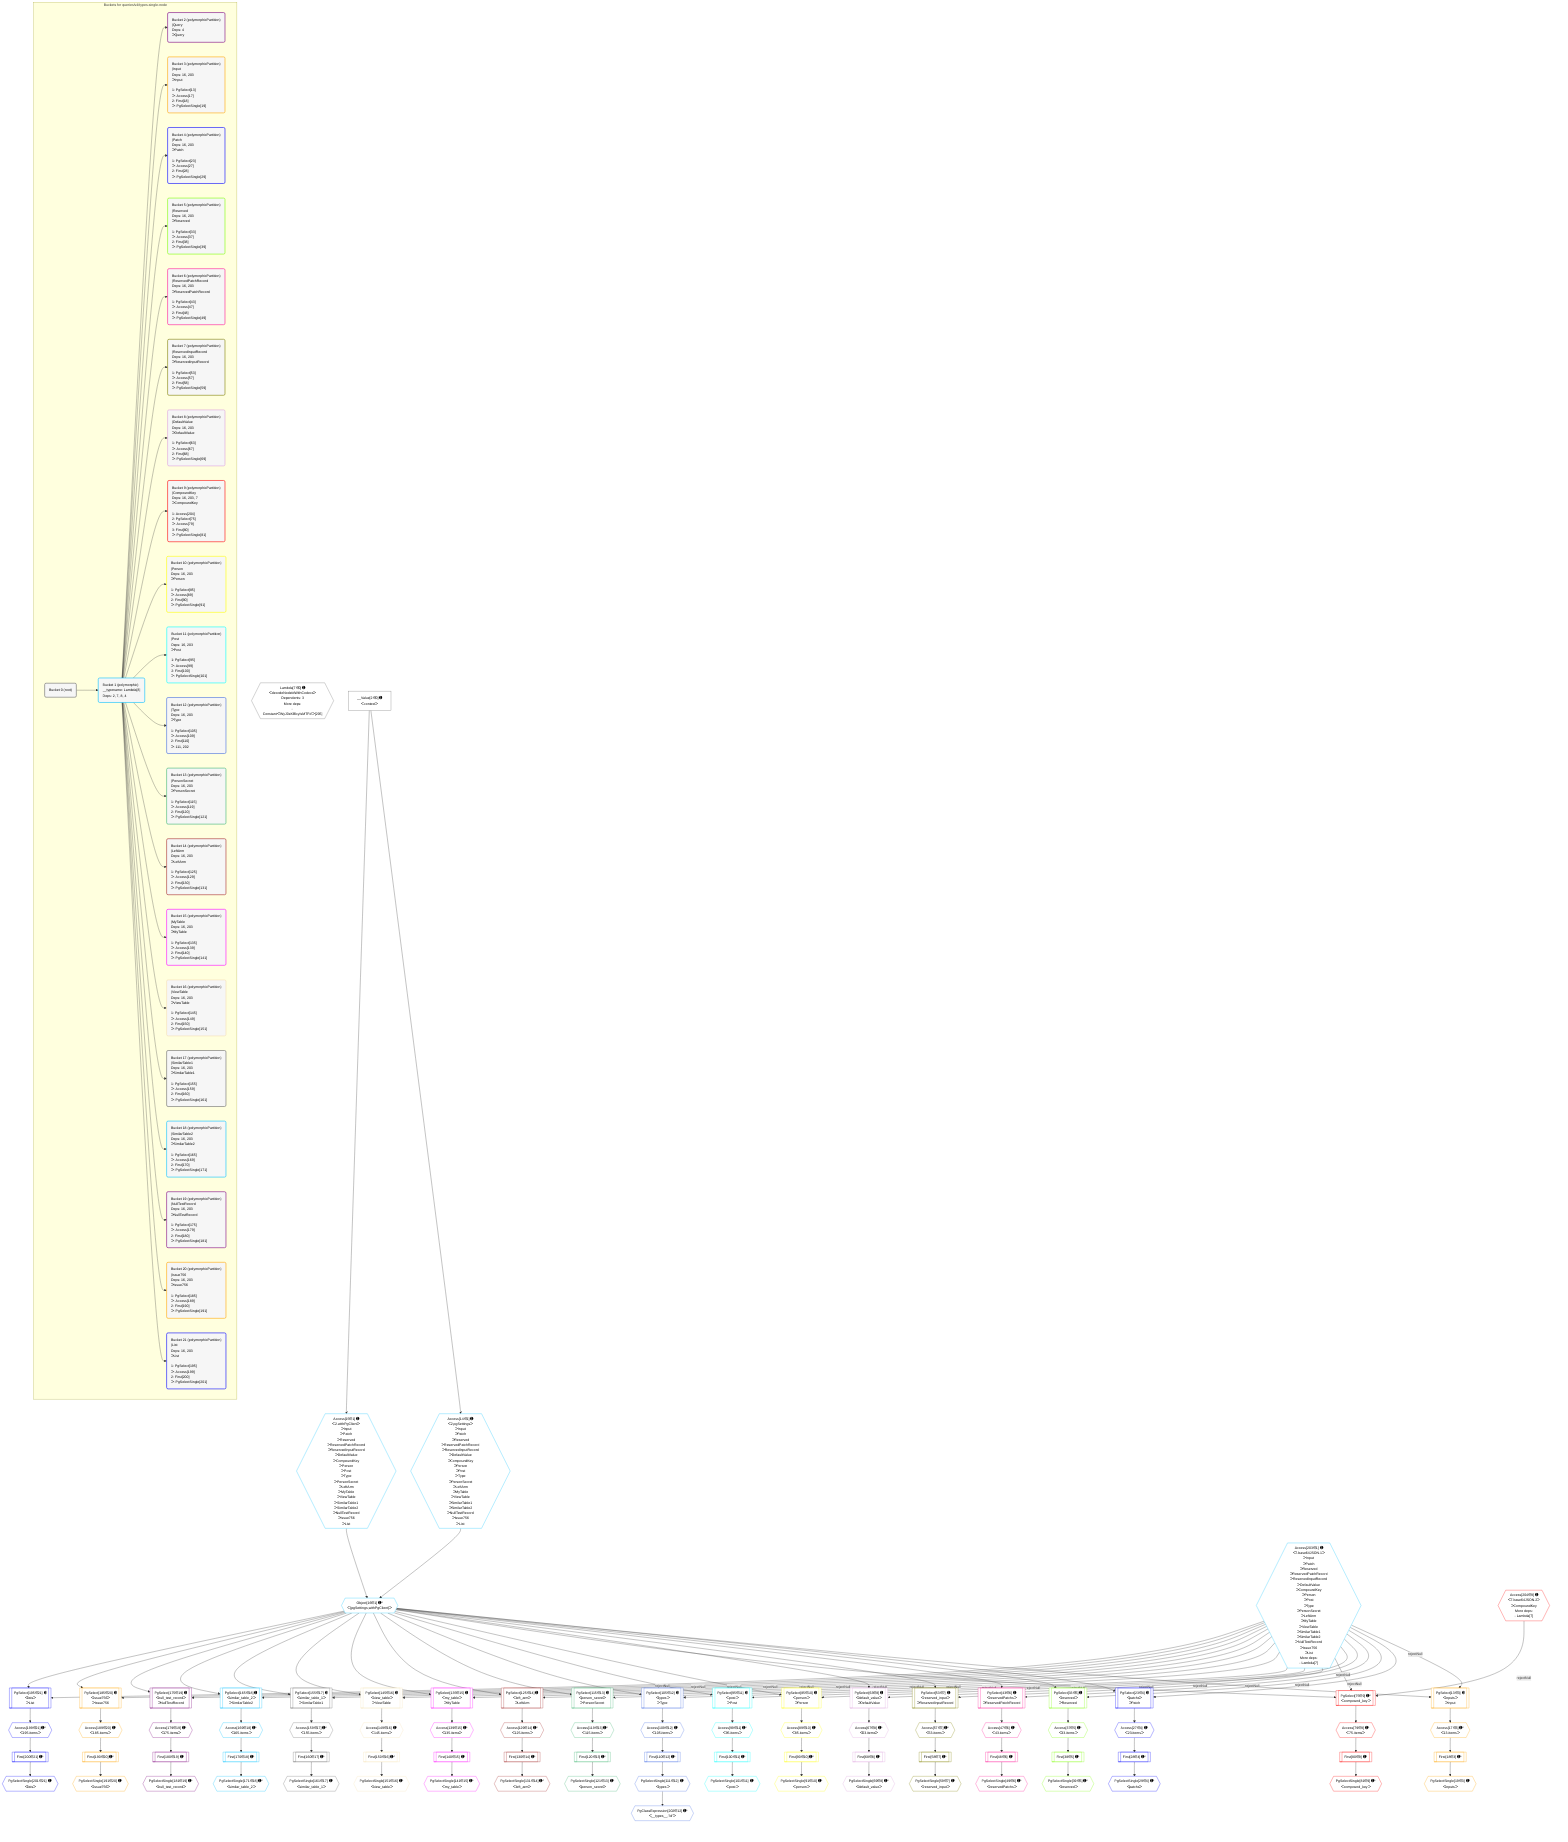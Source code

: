 %%{init: {'themeVariables': { 'fontSize': '12px'}}}%%
graph TD
    classDef path fill:#eee,stroke:#000,color:#000
    classDef plan fill:#fff,stroke-width:1px,color:#000
    classDef itemplan fill:#fff,stroke-width:2px,color:#000
    classDef unbatchedplan fill:#dff,stroke-width:1px,color:#000
    classDef sideeffectplan fill:#fcc,stroke-width:2px,color:#000
    classDef bucket fill:#f6f6f6,color:#000,stroke-width:2px,text-align:left

    subgraph "Buckets for queries/v4/types-single-node"
    Bucket0("Bucket 0 (root)"):::bucket
    Bucket1("Bucket 1 (polymorphic)<br />__typename: Lambda[8]<br />Deps: 2, 7, 8, 4"):::bucket
    Bucket2("Bucket 2 (polymorphicPartition)<br />|Query<br />Deps: 4<br />ᐳQuery"):::bucket
    Bucket3("Bucket 3 (polymorphicPartition)<br />|Input<br />Deps: 16, 203<br />ᐳInput<br /><br />1: PgSelect[13]<br />ᐳ: Access[17]<br />2: First[18]<br />ᐳ: PgSelectSingle[19]"):::bucket
    Bucket4("Bucket 4 (polymorphicPartition)<br />|Patch<br />Deps: 16, 203<br />ᐳPatch<br /><br />1: PgSelect[23]<br />ᐳ: Access[27]<br />2: First[28]<br />ᐳ: PgSelectSingle[29]"):::bucket
    Bucket5("Bucket 5 (polymorphicPartition)<br />|Reserved<br />Deps: 16, 203<br />ᐳReserved<br /><br />1: PgSelect[33]<br />ᐳ: Access[37]<br />2: First[38]<br />ᐳ: PgSelectSingle[39]"):::bucket
    Bucket6("Bucket 6 (polymorphicPartition)<br />|ReservedPatchRecord<br />Deps: 16, 203<br />ᐳReservedPatchRecord<br /><br />1: PgSelect[43]<br />ᐳ: Access[47]<br />2: First[48]<br />ᐳ: PgSelectSingle[49]"):::bucket
    Bucket7("Bucket 7 (polymorphicPartition)<br />|ReservedInputRecord<br />Deps: 16, 203<br />ᐳReservedInputRecord<br /><br />1: PgSelect[53]<br />ᐳ: Access[57]<br />2: First[58]<br />ᐳ: PgSelectSingle[59]"):::bucket
    Bucket8("Bucket 8 (polymorphicPartition)<br />|DefaultValue<br />Deps: 16, 203<br />ᐳDefaultValue<br /><br />1: PgSelect[63]<br />ᐳ: Access[67]<br />2: First[68]<br />ᐳ: PgSelectSingle[69]"):::bucket
    Bucket9("Bucket 9 (polymorphicPartition)<br />|CompoundKey<br />Deps: 16, 203, 7<br />ᐳCompoundKey<br /><br />1: Access[204]<br />2: PgSelect[75]<br />ᐳ: Access[79]<br />3: First[80]<br />ᐳ: PgSelectSingle[81]"):::bucket
    Bucket10("Bucket 10 (polymorphicPartition)<br />|Person<br />Deps: 16, 203<br />ᐳPerson<br /><br />1: PgSelect[85]<br />ᐳ: Access[89]<br />2: First[90]<br />ᐳ: PgSelectSingle[91]"):::bucket
    Bucket11("Bucket 11 (polymorphicPartition)<br />|Post<br />Deps: 16, 203<br />ᐳPost<br /><br />1: PgSelect[95]<br />ᐳ: Access[99]<br />2: First[100]<br />ᐳ: PgSelectSingle[101]"):::bucket
    Bucket12("Bucket 12 (polymorphicPartition)<br />|Type<br />Deps: 16, 203<br />ᐳType<br /><br />1: PgSelect[105]<br />ᐳ: Access[109]<br />2: First[110]<br />ᐳ: 111, 202"):::bucket
    Bucket13("Bucket 13 (polymorphicPartition)<br />|PersonSecret<br />Deps: 16, 203<br />ᐳPersonSecret<br /><br />1: PgSelect[115]<br />ᐳ: Access[119]<br />2: First[120]<br />ᐳ: PgSelectSingle[121]"):::bucket
    Bucket14("Bucket 14 (polymorphicPartition)<br />|LeftArm<br />Deps: 16, 203<br />ᐳLeftArm<br /><br />1: PgSelect[125]<br />ᐳ: Access[129]<br />2: First[130]<br />ᐳ: PgSelectSingle[131]"):::bucket
    Bucket15("Bucket 15 (polymorphicPartition)<br />|MyTable<br />Deps: 16, 203<br />ᐳMyTable<br /><br />1: PgSelect[135]<br />ᐳ: Access[139]<br />2: First[140]<br />ᐳ: PgSelectSingle[141]"):::bucket
    Bucket16("Bucket 16 (polymorphicPartition)<br />|ViewTable<br />Deps: 16, 203<br />ᐳViewTable<br /><br />1: PgSelect[145]<br />ᐳ: Access[149]<br />2: First[150]<br />ᐳ: PgSelectSingle[151]"):::bucket
    Bucket17("Bucket 17 (polymorphicPartition)<br />|SimilarTable1<br />Deps: 16, 203<br />ᐳSimilarTable1<br /><br />1: PgSelect[155]<br />ᐳ: Access[159]<br />2: First[160]<br />ᐳ: PgSelectSingle[161]"):::bucket
    Bucket18("Bucket 18 (polymorphicPartition)<br />|SimilarTable2<br />Deps: 16, 203<br />ᐳSimilarTable2<br /><br />1: PgSelect[165]<br />ᐳ: Access[169]<br />2: First[170]<br />ᐳ: PgSelectSingle[171]"):::bucket
    Bucket19("Bucket 19 (polymorphicPartition)<br />|NullTestRecord<br />Deps: 16, 203<br />ᐳNullTestRecord<br /><br />1: PgSelect[175]<br />ᐳ: Access[179]<br />2: First[180]<br />ᐳ: PgSelectSingle[181]"):::bucket
    Bucket20("Bucket 20 (polymorphicPartition)<br />|Issue756<br />Deps: 16, 203<br />ᐳIssue756<br /><br />1: PgSelect[185]<br />ᐳ: Access[189]<br />2: First[190]<br />ᐳ: PgSelectSingle[191]"):::bucket
    Bucket21("Bucket 21 (polymorphicPartition)<br />|List<br />Deps: 16, 203<br />ᐳList<br /><br />1: PgSelect[195]<br />ᐳ: Access[199]<br />2: First[200]<br />ᐳ: PgSelectSingle[201]"):::bucket
    end
    Bucket0 --> Bucket1
    Bucket1 --> Bucket2 & Bucket3 & Bucket4 & Bucket5 & Bucket6 & Bucket7 & Bucket8 & Bucket9 & Bucket10 & Bucket11 & Bucket12 & Bucket13 & Bucket14 & Bucket15 & Bucket16 & Bucket17 & Bucket18 & Bucket19 & Bucket20 & Bucket21

    %% plan dependencies
    Lambda7{{"Lambda[7∈0] ➊<br />ᐸdecodeNodeIdWithCodecsᐳ<br />Dependents: 3<br />More deps:<br />- Constantᐸ'WyJ0eXBlcyIsMTFd'ᐳ[205]"}}:::plan
    __Value2["__Value[2∈0] ➊<br />ᐸcontextᐳ"]:::plan
    Object16{{"Object[16∈1] ➊^<br />ᐸ{pgSettings,withPgClient}ᐳ"}}:::plan
    Access14{{"Access[14∈1] ➊<br />ᐸ2.pgSettingsᐳ<br />ᐳInput<br />ᐳPatch<br />ᐳReserved<br />ᐳReservedPatchRecord<br />ᐳReservedInputRecord<br />ᐳDefaultValue<br />ᐳCompoundKey<br />ᐳPerson<br />ᐳPost<br />ᐳType<br />ᐳPersonSecret<br />ᐳLeftArm<br />ᐳMyTable<br />ᐳViewTable<br />ᐳSimilarTable1<br />ᐳSimilarTable2<br />ᐳNullTestRecord<br />ᐳIssue756<br />ᐳList"}}:::plan
    Access15{{"Access[15∈1] ➊<br />ᐸ2.withPgClientᐳ<br />ᐳInput<br />ᐳPatch<br />ᐳReserved<br />ᐳReservedPatchRecord<br />ᐳReservedInputRecord<br />ᐳDefaultValue<br />ᐳCompoundKey<br />ᐳPerson<br />ᐳPost<br />ᐳType<br />ᐳPersonSecret<br />ᐳLeftArm<br />ᐳMyTable<br />ᐳViewTable<br />ᐳSimilarTable1<br />ᐳSimilarTable2<br />ᐳNullTestRecord<br />ᐳIssue756<br />ᐳList"}}:::plan
    Access14 & Access15 --> Object16
    __Value2 --> Access14
    __Value2 --> Access15
    Access203{{"Access[203∈1] ➊<br />ᐸ7.base64JSON.1ᐳ<br />ᐳInput<br />ᐳPatch<br />ᐳReserved<br />ᐳReservedPatchRecord<br />ᐳReservedInputRecord<br />ᐳDefaultValue<br />ᐳCompoundKey<br />ᐳPerson<br />ᐳPost<br />ᐳType<br />ᐳPersonSecret<br />ᐳLeftArm<br />ᐳMyTable<br />ᐳViewTable<br />ᐳSimilarTable1<br />ᐳSimilarTable2<br />ᐳNullTestRecord<br />ᐳIssue756<br />ᐳList<br />More deps:<br />- Lambda[7]"}}:::plan
    PgSelect13[["PgSelect[13∈3] ➊<br />ᐸinputsᐳ<br />ᐳInput"]]:::plan
    Access203 -->|rejectNull| PgSelect13
    Object16 --> PgSelect13
    Access17{{"Access[17∈3] ➊^<br />ᐸ13.itemsᐳ"}}:::plan
    PgSelect13 --> Access17
    First18[["First[18∈3] ➊^"]]:::plan
    Access17 --> First18
    PgSelectSingle19{{"PgSelectSingle[19∈3] ➊^<br />ᐸinputsᐳ"}}:::plan
    First18 --> PgSelectSingle19
    PgSelect23[["PgSelect[23∈4] ➊<br />ᐸpatchsᐳ<br />ᐳPatch"]]:::plan
    Access203 -->|rejectNull| PgSelect23
    Object16 --> PgSelect23
    Access27{{"Access[27∈4] ➊^<br />ᐸ23.itemsᐳ"}}:::plan
    PgSelect23 --> Access27
    First28[["First[28∈4] ➊^"]]:::plan
    Access27 --> First28
    PgSelectSingle29{{"PgSelectSingle[29∈4] ➊^<br />ᐸpatchsᐳ"}}:::plan
    First28 --> PgSelectSingle29
    PgSelect33[["PgSelect[33∈5] ➊<br />ᐸreservedᐳ<br />ᐳReserved"]]:::plan
    Access203 -->|rejectNull| PgSelect33
    Object16 --> PgSelect33
    Access37{{"Access[37∈5] ➊^<br />ᐸ33.itemsᐳ"}}:::plan
    PgSelect33 --> Access37
    First38[["First[38∈5] ➊^"]]:::plan
    Access37 --> First38
    PgSelectSingle39{{"PgSelectSingle[39∈5] ➊^<br />ᐸreservedᐳ"}}:::plan
    First38 --> PgSelectSingle39
    PgSelect43[["PgSelect[43∈6] ➊<br />ᐸreservedPatchsᐳ<br />ᐳReservedPatchRecord"]]:::plan
    Access203 -->|rejectNull| PgSelect43
    Object16 --> PgSelect43
    Access47{{"Access[47∈6] ➊^<br />ᐸ43.itemsᐳ"}}:::plan
    PgSelect43 --> Access47
    First48[["First[48∈6] ➊^"]]:::plan
    Access47 --> First48
    PgSelectSingle49{{"PgSelectSingle[49∈6] ➊^<br />ᐸreservedPatchsᐳ"}}:::plan
    First48 --> PgSelectSingle49
    PgSelect53[["PgSelect[53∈7] ➊<br />ᐸreserved_inputᐳ<br />ᐳReservedInputRecord"]]:::plan
    Access203 -->|rejectNull| PgSelect53
    Object16 --> PgSelect53
    Access57{{"Access[57∈7] ➊^<br />ᐸ53.itemsᐳ"}}:::plan
    PgSelect53 --> Access57
    First58[["First[58∈7] ➊^"]]:::plan
    Access57 --> First58
    PgSelectSingle59{{"PgSelectSingle[59∈7] ➊^<br />ᐸreserved_inputᐳ"}}:::plan
    First58 --> PgSelectSingle59
    PgSelect63[["PgSelect[63∈8] ➊<br />ᐸdefault_valueᐳ<br />ᐳDefaultValue"]]:::plan
    Access203 -->|rejectNull| PgSelect63
    Object16 --> PgSelect63
    Access67{{"Access[67∈8] ➊^<br />ᐸ63.itemsᐳ"}}:::plan
    PgSelect63 --> Access67
    First68[["First[68∈8] ➊^"]]:::plan
    Access67 --> First68
    PgSelectSingle69{{"PgSelectSingle[69∈8] ➊^<br />ᐸdefault_valueᐳ"}}:::plan
    First68 --> PgSelectSingle69
    PgSelect75[["PgSelect[75∈9] ➊^<br />ᐸcompound_keyᐳ"]]:::plan
    Access204{{"Access[204∈9] ➊<br />ᐸ7.base64JSON.2ᐳ<br />ᐳCompoundKey<br />More deps:<br />- Lambda[7]"}}:::plan
    Access203 -->|rejectNull| PgSelect75
    Access204 -->|rejectNull| PgSelect75
    Object16 --> PgSelect75
    Access79{{"Access[79∈9] ➊^<br />ᐸ75.itemsᐳ"}}:::plan
    PgSelect75 --> Access79
    First80[["First[80∈9] ➊^"]]:::plan
    Access79 --> First80
    PgSelectSingle81{{"PgSelectSingle[81∈9] ➊^<br />ᐸcompound_keyᐳ"}}:::plan
    First80 --> PgSelectSingle81
    PgSelect85[["PgSelect[85∈10] ➊<br />ᐸpersonᐳ<br />ᐳPerson"]]:::plan
    Access203 -->|rejectNull| PgSelect85
    Object16 --> PgSelect85
    Access89{{"Access[89∈10] ➊^<br />ᐸ85.itemsᐳ"}}:::plan
    PgSelect85 --> Access89
    First90[["First[90∈10] ➊^"]]:::plan
    Access89 --> First90
    PgSelectSingle91{{"PgSelectSingle[91∈10] ➊^<br />ᐸpersonᐳ"}}:::plan
    First90 --> PgSelectSingle91
    PgSelect95[["PgSelect[95∈11] ➊<br />ᐸpostᐳ<br />ᐳPost"]]:::plan
    Access203 -->|rejectNull| PgSelect95
    Object16 --> PgSelect95
    Access99{{"Access[99∈11] ➊^<br />ᐸ95.itemsᐳ"}}:::plan
    PgSelect95 --> Access99
    First100[["First[100∈11] ➊^"]]:::plan
    Access99 --> First100
    PgSelectSingle101{{"PgSelectSingle[101∈11] ➊^<br />ᐸpostᐳ"}}:::plan
    First100 --> PgSelectSingle101
    PgSelect105[["PgSelect[105∈12] ➊<br />ᐸtypesᐳ<br />ᐳType"]]:::plan
    Access203 -->|rejectNull| PgSelect105
    Object16 --> PgSelect105
    Access109{{"Access[109∈12] ➊^<br />ᐸ105.itemsᐳ"}}:::plan
    PgSelect105 --> Access109
    First110[["First[110∈12] ➊^"]]:::plan
    Access109 --> First110
    PgSelectSingle111{{"PgSelectSingle[111∈12] ➊^<br />ᐸtypesᐳ"}}:::plan
    First110 --> PgSelectSingle111
    PgClassExpression202{{"PgClassExpression[202∈12] ➊^<br />ᐸ__types__.”id”ᐳ"}}:::plan
    PgSelectSingle111 --> PgClassExpression202
    PgSelect115[["PgSelect[115∈13] ➊<br />ᐸperson_secretᐳ<br />ᐳPersonSecret"]]:::plan
    Access203 -->|rejectNull| PgSelect115
    Object16 --> PgSelect115
    Access119{{"Access[119∈13] ➊^<br />ᐸ115.itemsᐳ"}}:::plan
    PgSelect115 --> Access119
    First120[["First[120∈13] ➊^"]]:::plan
    Access119 --> First120
    PgSelectSingle121{{"PgSelectSingle[121∈13] ➊^<br />ᐸperson_secretᐳ"}}:::plan
    First120 --> PgSelectSingle121
    PgSelect125[["PgSelect[125∈14] ➊<br />ᐸleft_armᐳ<br />ᐳLeftArm"]]:::plan
    Access203 -->|rejectNull| PgSelect125
    Object16 --> PgSelect125
    Access129{{"Access[129∈14] ➊^<br />ᐸ125.itemsᐳ"}}:::plan
    PgSelect125 --> Access129
    First130[["First[130∈14] ➊^"]]:::plan
    Access129 --> First130
    PgSelectSingle131{{"PgSelectSingle[131∈14] ➊^<br />ᐸleft_armᐳ"}}:::plan
    First130 --> PgSelectSingle131
    PgSelect135[["PgSelect[135∈15] ➊<br />ᐸmy_tableᐳ<br />ᐳMyTable"]]:::plan
    Access203 -->|rejectNull| PgSelect135
    Object16 --> PgSelect135
    Access139{{"Access[139∈15] ➊^<br />ᐸ135.itemsᐳ"}}:::plan
    PgSelect135 --> Access139
    First140[["First[140∈15] ➊^"]]:::plan
    Access139 --> First140
    PgSelectSingle141{{"PgSelectSingle[141∈15] ➊^<br />ᐸmy_tableᐳ"}}:::plan
    First140 --> PgSelectSingle141
    PgSelect145[["PgSelect[145∈16] ➊<br />ᐸview_tableᐳ<br />ᐳViewTable"]]:::plan
    Access203 -->|rejectNull| PgSelect145
    Object16 --> PgSelect145
    Access149{{"Access[149∈16] ➊^<br />ᐸ145.itemsᐳ"}}:::plan
    PgSelect145 --> Access149
    First150[["First[150∈16] ➊^"]]:::plan
    Access149 --> First150
    PgSelectSingle151{{"PgSelectSingle[151∈16] ➊^<br />ᐸview_tableᐳ"}}:::plan
    First150 --> PgSelectSingle151
    PgSelect155[["PgSelect[155∈17] ➊<br />ᐸsimilar_table_1ᐳ<br />ᐳSimilarTable1"]]:::plan
    Access203 -->|rejectNull| PgSelect155
    Object16 --> PgSelect155
    Access159{{"Access[159∈17] ➊^<br />ᐸ155.itemsᐳ"}}:::plan
    PgSelect155 --> Access159
    First160[["First[160∈17] ➊^"]]:::plan
    Access159 --> First160
    PgSelectSingle161{{"PgSelectSingle[161∈17] ➊^<br />ᐸsimilar_table_1ᐳ"}}:::plan
    First160 --> PgSelectSingle161
    PgSelect165[["PgSelect[165∈18] ➊<br />ᐸsimilar_table_2ᐳ<br />ᐳSimilarTable2"]]:::plan
    Access203 -->|rejectNull| PgSelect165
    Object16 --> PgSelect165
    Access169{{"Access[169∈18] ➊^<br />ᐸ165.itemsᐳ"}}:::plan
    PgSelect165 --> Access169
    First170[["First[170∈18] ➊^"]]:::plan
    Access169 --> First170
    PgSelectSingle171{{"PgSelectSingle[171∈18] ➊^<br />ᐸsimilar_table_2ᐳ"}}:::plan
    First170 --> PgSelectSingle171
    PgSelect175[["PgSelect[175∈19] ➊<br />ᐸnull_test_recordᐳ<br />ᐳNullTestRecord"]]:::plan
    Access203 -->|rejectNull| PgSelect175
    Object16 --> PgSelect175
    Access179{{"Access[179∈19] ➊^<br />ᐸ175.itemsᐳ"}}:::plan
    PgSelect175 --> Access179
    First180[["First[180∈19] ➊^"]]:::plan
    Access179 --> First180
    PgSelectSingle181{{"PgSelectSingle[181∈19] ➊^<br />ᐸnull_test_recordᐳ"}}:::plan
    First180 --> PgSelectSingle181
    PgSelect185[["PgSelect[185∈20] ➊<br />ᐸissue756ᐳ<br />ᐳIssue756"]]:::plan
    Access203 -->|rejectNull| PgSelect185
    Object16 --> PgSelect185
    Access189{{"Access[189∈20] ➊^<br />ᐸ185.itemsᐳ"}}:::plan
    PgSelect185 --> Access189
    First190[["First[190∈20] ➊^"]]:::plan
    Access189 --> First190
    PgSelectSingle191{{"PgSelectSingle[191∈20] ➊^<br />ᐸissue756ᐳ"}}:::plan
    First190 --> PgSelectSingle191
    PgSelect195[["PgSelect[195∈21] ➊<br />ᐸlistsᐳ<br />ᐳList"]]:::plan
    Access203 -->|rejectNull| PgSelect195
    Object16 --> PgSelect195
    Access199{{"Access[199∈21] ➊^<br />ᐸ195.itemsᐳ"}}:::plan
    PgSelect195 --> Access199
    First200[["First[200∈21] ➊^"]]:::plan
    Access199 --> First200
    PgSelectSingle201{{"PgSelectSingle[201∈21] ➊^<br />ᐸlistsᐳ"}}:::plan
    First200 --> PgSelectSingle201

    %% define steps
    classDef bucket0 stroke:#696969
    class Bucket0,__Value2,Lambda7 bucket0
    classDef bucket1 stroke:#00bfff
    class Bucket1,Access14,Access15,Object16,Access203 bucket1
    classDef bucket2 stroke:#7f007f
    class Bucket2 bucket2
    classDef bucket3 stroke:#ffa500
    class Bucket3,PgSelect13,Access17,First18,PgSelectSingle19 bucket3
    classDef bucket4 stroke:#0000ff
    class Bucket4,PgSelect23,Access27,First28,PgSelectSingle29 bucket4
    classDef bucket5 stroke:#7fff00
    class Bucket5,PgSelect33,Access37,First38,PgSelectSingle39 bucket5
    classDef bucket6 stroke:#ff1493
    class Bucket6,PgSelect43,Access47,First48,PgSelectSingle49 bucket6
    classDef bucket7 stroke:#808000
    class Bucket7,PgSelect53,Access57,First58,PgSelectSingle59 bucket7
    classDef bucket8 stroke:#dda0dd
    class Bucket8,PgSelect63,Access67,First68,PgSelectSingle69 bucket8
    classDef bucket9 stroke:#ff0000
    class Bucket9,PgSelect75,Access79,First80,PgSelectSingle81,Access204 bucket9
    classDef bucket10 stroke:#ffff00
    class Bucket10,PgSelect85,Access89,First90,PgSelectSingle91 bucket10
    classDef bucket11 stroke:#00ffff
    class Bucket11,PgSelect95,Access99,First100,PgSelectSingle101 bucket11
    classDef bucket12 stroke:#4169e1
    class Bucket12,PgSelect105,Access109,First110,PgSelectSingle111,PgClassExpression202 bucket12
    classDef bucket13 stroke:#3cb371
    class Bucket13,PgSelect115,Access119,First120,PgSelectSingle121 bucket13
    classDef bucket14 stroke:#a52a2a
    class Bucket14,PgSelect125,Access129,First130,PgSelectSingle131 bucket14
    classDef bucket15 stroke:#ff00ff
    class Bucket15,PgSelect135,Access139,First140,PgSelectSingle141 bucket15
    classDef bucket16 stroke:#f5deb3
    class Bucket16,PgSelect145,Access149,First150,PgSelectSingle151 bucket16
    classDef bucket17 stroke:#696969
    class Bucket17,PgSelect155,Access159,First160,PgSelectSingle161 bucket17
    classDef bucket18 stroke:#00bfff
    class Bucket18,PgSelect165,Access169,First170,PgSelectSingle171 bucket18
    classDef bucket19 stroke:#7f007f
    class Bucket19,PgSelect175,Access179,First180,PgSelectSingle181 bucket19
    classDef bucket20 stroke:#ffa500
    class Bucket20,PgSelect185,Access189,First190,PgSelectSingle191 bucket20
    classDef bucket21 stroke:#0000ff
    class Bucket21,PgSelect195,Access199,First200,PgSelectSingle201 bucket21